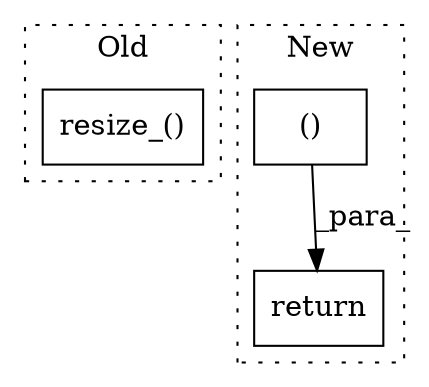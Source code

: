 digraph G {
subgraph cluster0 {
1 [label="resize_()" a="75" s="11089,11121" l="23,1" shape="box"];
label = "Old";
style="dotted";
}
subgraph cluster1 {
2 [label="return" a="93" s="10365" l="7" shape="box"];
3 [label="()" a="54" s="10382" l="24" shape="box"];
label = "New";
style="dotted";
}
3 -> 2 [label="_para_"];
}